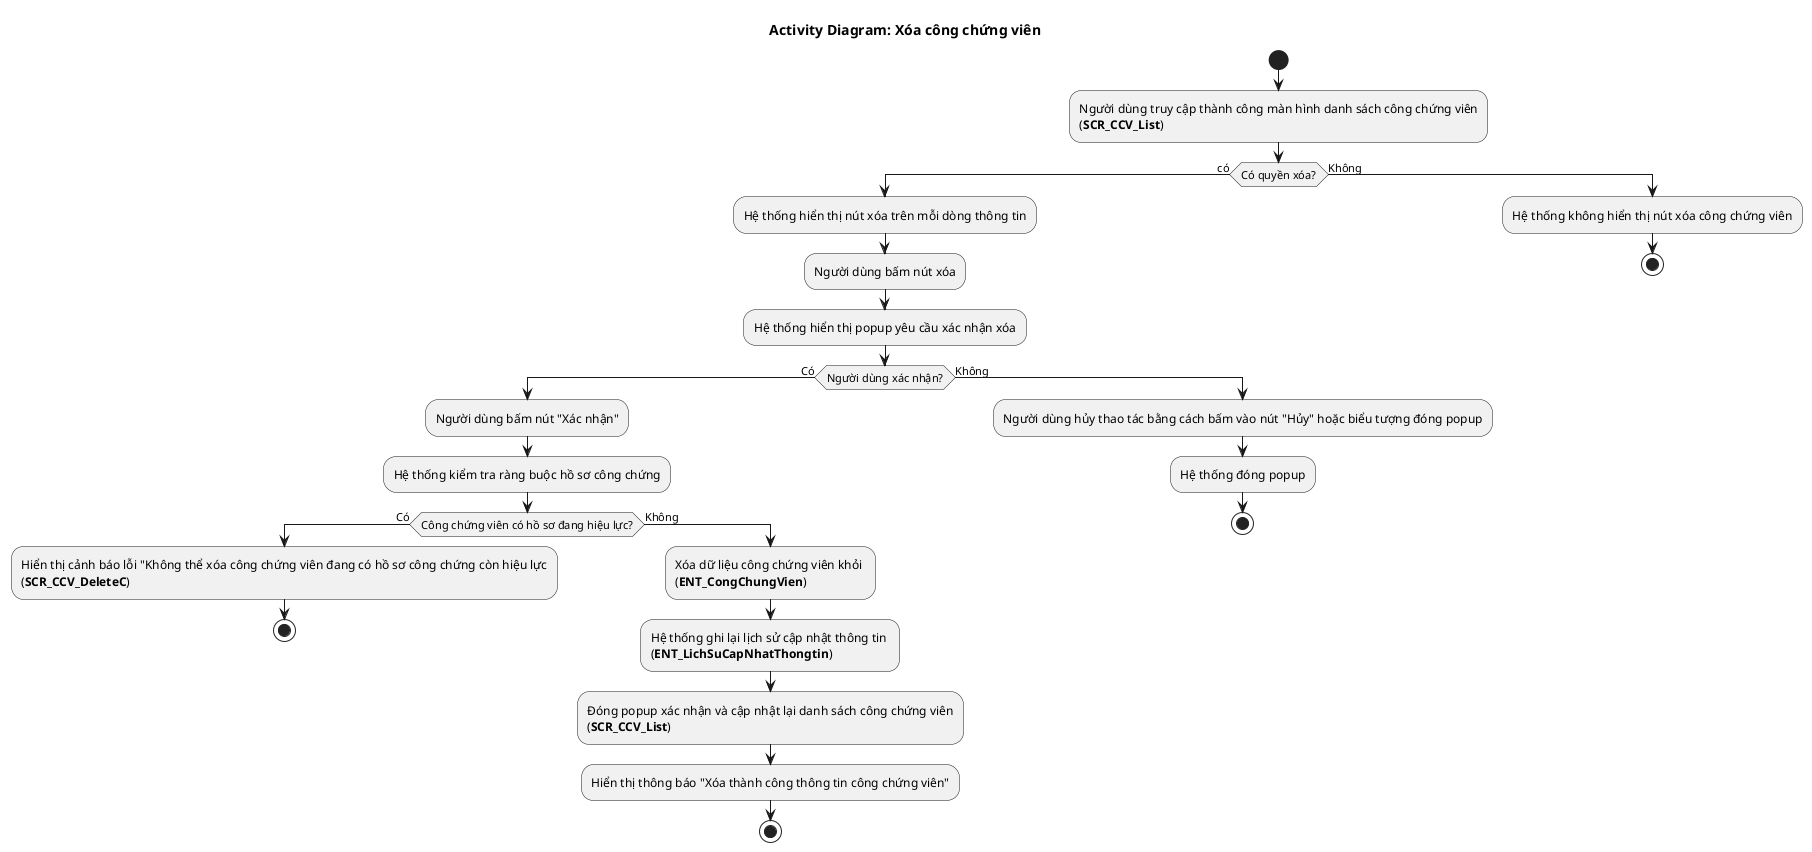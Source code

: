 @startuml AD_CCV_Detail
!pragma layout smetana
title Activity Diagram: Xóa công chứng viên

start
:Người dùng truy cập thành công màn hình danh sách công chứng viên\n(**SCR_CCV_List**);
if (Có quyền xóa?) then (có)
:Hệ thống hiển thị nút xóa trên mỗi dòng thông tin;
:Người dùng bấm nút xóa;
:Hệ thống hiển thị popup yêu cầu xác nhận xóa;
if (Người dùng xác nhận?) then (Có)
  :Người dùng bấm nút "Xác nhận";
  :Hệ thống kiểm tra ràng buộc hồ sơ công chứng;
  if (Công chứng viên có hồ sơ đang hiệu lực?) then (Có)
    :Hiển thị cảnh báo lỗi "Không thể xóa công chứng viên đang có hồ sơ công chứng còn hiệu lực\n(**SCR_CCV_DeleteC**);
    stop
  else (Không)
    :Xóa dữ liệu công chứng viên khỏi \n(**ENT_CongChungVien**);
    :Hệ thống ghi lại lịch sử cập nhật thông tin \n(**ENT_LichSuCapNhatThongtin**);
    :Đóng popup xác nhận và cập nhật lại danh sách công chứng viên\n(**SCR_CCV_List**);
    :Hiển thị thông báo "Xóa thành công thông tin công chứng viên";
    stop
  endif
else (Không)
  :Người dùng hủy thao tác bằng cách bấm vào nút "Hủy" hoặc biểu tượng đóng popup;
  :Hệ thống đóng popup;
  stop
endif
else (Không)
:Hệ thống không hiển thị nút xóa công chứng viên;
stop
@enduml
